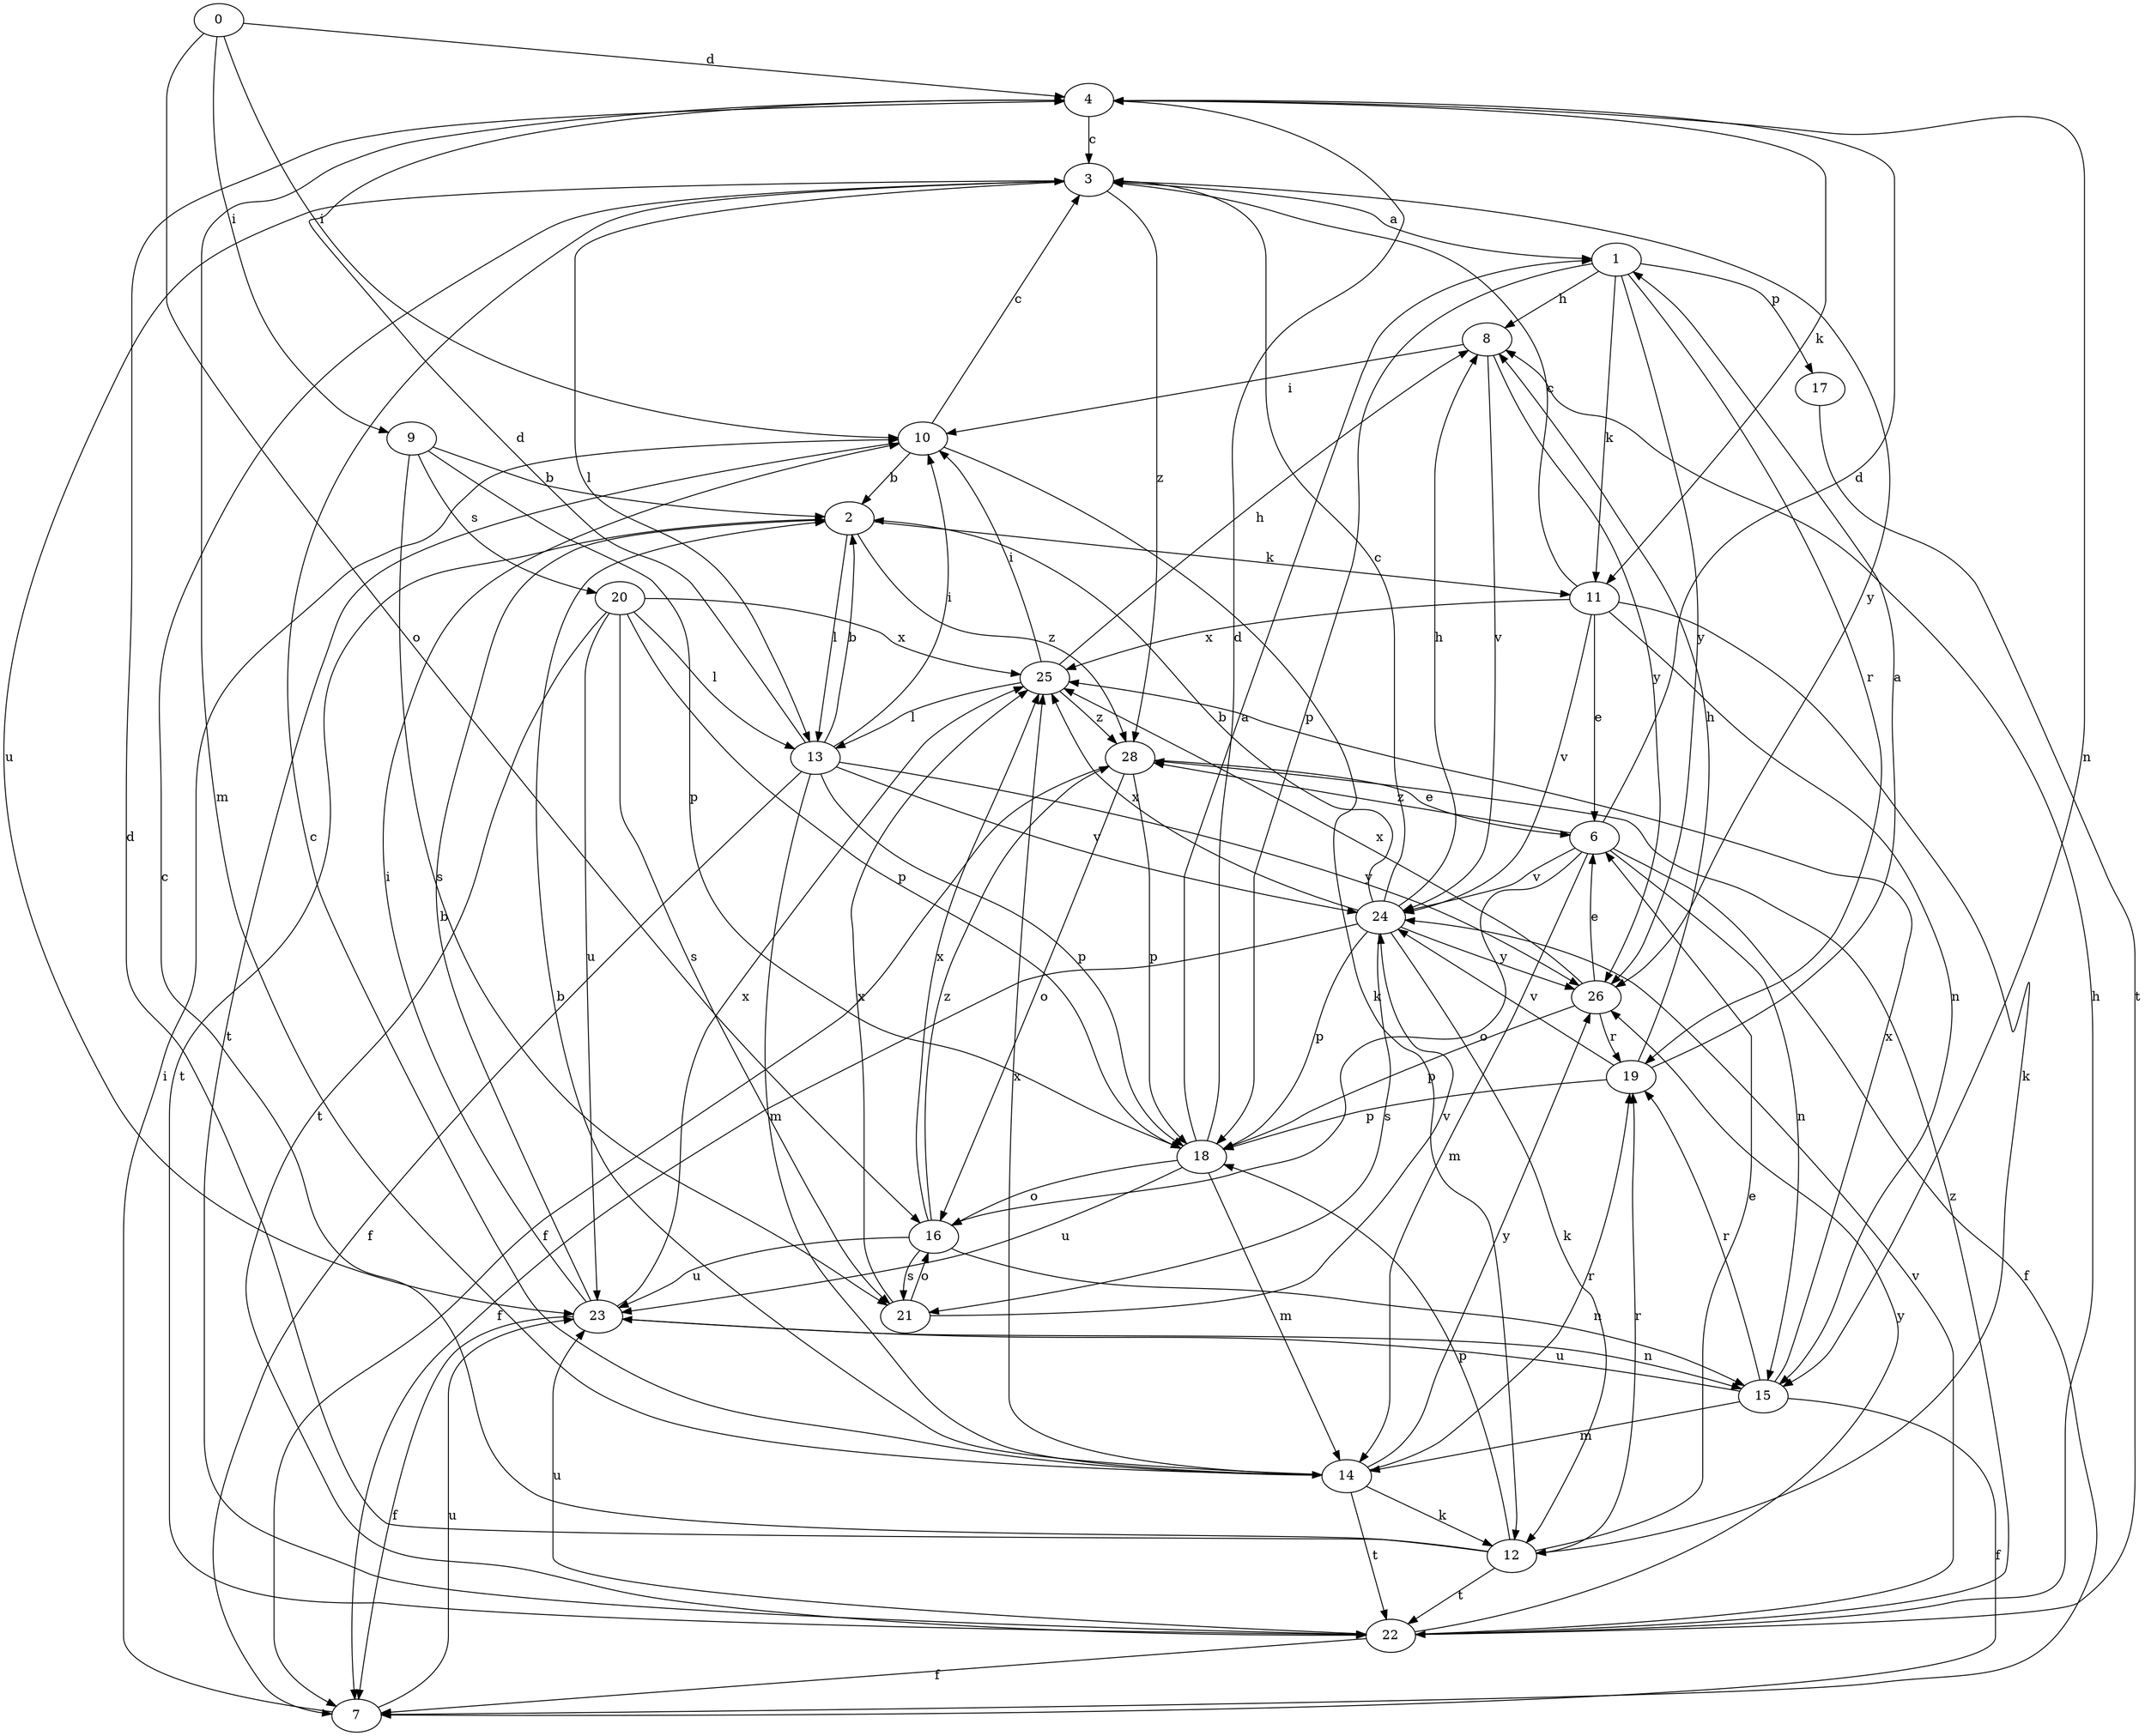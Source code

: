 strict digraph  {
0;
1;
2;
3;
4;
6;
7;
8;
9;
10;
11;
12;
13;
14;
15;
16;
17;
18;
19;
20;
21;
22;
23;
24;
25;
26;
28;
0 -> 4  [label=d];
0 -> 9  [label=i];
0 -> 10  [label=i];
0 -> 16  [label=o];
1 -> 8  [label=h];
1 -> 11  [label=k];
1 -> 17  [label=p];
1 -> 18  [label=p];
1 -> 19  [label=r];
1 -> 26  [label=y];
2 -> 11  [label=k];
2 -> 13  [label=l];
2 -> 22  [label=t];
2 -> 28  [label=z];
3 -> 1  [label=a];
3 -> 13  [label=l];
3 -> 23  [label=u];
3 -> 26  [label=y];
3 -> 28  [label=z];
4 -> 3  [label=c];
4 -> 11  [label=k];
4 -> 14  [label=m];
4 -> 15  [label=n];
6 -> 4  [label=d];
6 -> 7  [label=f];
6 -> 14  [label=m];
6 -> 15  [label=n];
6 -> 16  [label=o];
6 -> 24  [label=v];
6 -> 28  [label=z];
7 -> 10  [label=i];
7 -> 23  [label=u];
8 -> 10  [label=i];
8 -> 24  [label=v];
8 -> 26  [label=y];
9 -> 2  [label=b];
9 -> 18  [label=p];
9 -> 20  [label=s];
9 -> 21  [label=s];
10 -> 2  [label=b];
10 -> 3  [label=c];
10 -> 12  [label=k];
10 -> 22  [label=t];
11 -> 3  [label=c];
11 -> 6  [label=e];
11 -> 12  [label=k];
11 -> 15  [label=n];
11 -> 24  [label=v];
11 -> 25  [label=x];
12 -> 3  [label=c];
12 -> 4  [label=d];
12 -> 6  [label=e];
12 -> 18  [label=p];
12 -> 19  [label=r];
12 -> 22  [label=t];
13 -> 2  [label=b];
13 -> 4  [label=d];
13 -> 7  [label=f];
13 -> 10  [label=i];
13 -> 14  [label=m];
13 -> 18  [label=p];
13 -> 24  [label=v];
13 -> 26  [label=y];
14 -> 2  [label=b];
14 -> 3  [label=c];
14 -> 12  [label=k];
14 -> 19  [label=r];
14 -> 22  [label=t];
14 -> 25  [label=x];
14 -> 26  [label=y];
15 -> 7  [label=f];
15 -> 14  [label=m];
15 -> 19  [label=r];
15 -> 23  [label=u];
15 -> 25  [label=x];
16 -> 15  [label=n];
16 -> 21  [label=s];
16 -> 23  [label=u];
16 -> 25  [label=x];
16 -> 28  [label=z];
17 -> 22  [label=t];
18 -> 1  [label=a];
18 -> 4  [label=d];
18 -> 14  [label=m];
18 -> 16  [label=o];
18 -> 23  [label=u];
19 -> 1  [label=a];
19 -> 8  [label=h];
19 -> 18  [label=p];
19 -> 24  [label=v];
20 -> 13  [label=l];
20 -> 18  [label=p];
20 -> 21  [label=s];
20 -> 22  [label=t];
20 -> 23  [label=u];
20 -> 25  [label=x];
21 -> 16  [label=o];
21 -> 24  [label=v];
21 -> 25  [label=x];
22 -> 7  [label=f];
22 -> 8  [label=h];
22 -> 23  [label=u];
22 -> 24  [label=v];
22 -> 26  [label=y];
22 -> 28  [label=z];
23 -> 2  [label=b];
23 -> 7  [label=f];
23 -> 10  [label=i];
23 -> 15  [label=n];
23 -> 25  [label=x];
24 -> 2  [label=b];
24 -> 3  [label=c];
24 -> 7  [label=f];
24 -> 8  [label=h];
24 -> 12  [label=k];
24 -> 18  [label=p];
24 -> 21  [label=s];
24 -> 25  [label=x];
24 -> 26  [label=y];
25 -> 8  [label=h];
25 -> 10  [label=i];
25 -> 13  [label=l];
25 -> 28  [label=z];
26 -> 6  [label=e];
26 -> 18  [label=p];
26 -> 19  [label=r];
26 -> 25  [label=x];
28 -> 6  [label=e];
28 -> 7  [label=f];
28 -> 16  [label=o];
28 -> 18  [label=p];
}
